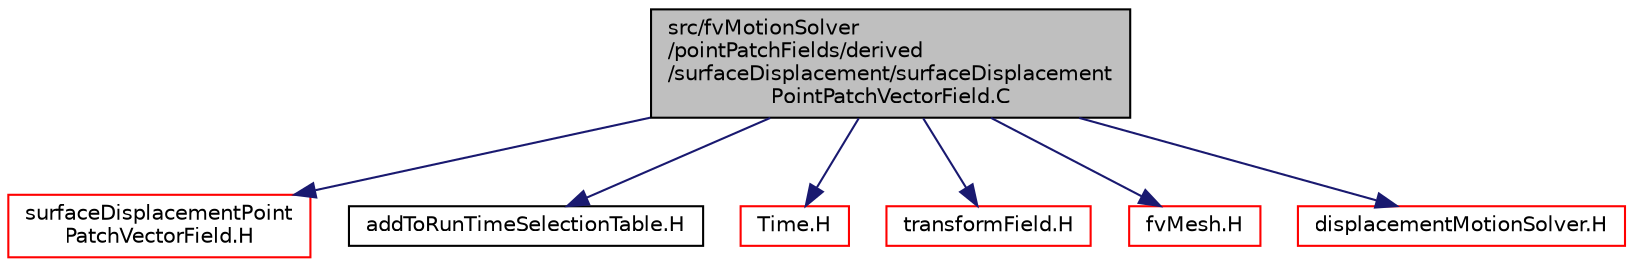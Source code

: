 digraph "src/fvMotionSolver/pointPatchFields/derived/surfaceDisplacement/surfaceDisplacementPointPatchVectorField.C"
{
  bgcolor="transparent";
  edge [fontname="Helvetica",fontsize="10",labelfontname="Helvetica",labelfontsize="10"];
  node [fontname="Helvetica",fontsize="10",shape=record];
  Node1 [label="src/fvMotionSolver\l/pointPatchFields/derived\l/surfaceDisplacement/surfaceDisplacement\lPointPatchVectorField.C",height=0.2,width=0.4,color="black", fillcolor="grey75", style="filled", fontcolor="black"];
  Node1 -> Node2 [color="midnightblue",fontsize="10",style="solid",fontname="Helvetica"];
  Node2 [label="surfaceDisplacementPoint\lPatchVectorField.H",height=0.2,width=0.4,color="red",URL="$a06225.html"];
  Node1 -> Node3 [color="midnightblue",fontsize="10",style="solid",fontname="Helvetica"];
  Node3 [label="addToRunTimeSelectionTable.H",height=0.2,width=0.4,color="black",URL="$a07839.html",tooltip="Macros for easy insertion into run-time selection tables. "];
  Node1 -> Node4 [color="midnightblue",fontsize="10",style="solid",fontname="Helvetica"];
  Node4 [label="Time.H",height=0.2,width=0.4,color="red",URL="$a07855.html"];
  Node1 -> Node5 [color="midnightblue",fontsize="10",style="solid",fontname="Helvetica"];
  Node5 [label="transformField.H",height=0.2,width=0.4,color="red",URL="$a07995.html",tooltip="Spatial transformation functions for primitive fields. "];
  Node1 -> Node6 [color="midnightblue",fontsize="10",style="solid",fontname="Helvetica"];
  Node6 [label="fvMesh.H",height=0.2,width=0.4,color="red",URL="$a05871.html"];
  Node1 -> Node7 [color="midnightblue",fontsize="10",style="solid",fontname="Helvetica"];
  Node7 [label="displacementMotionSolver.H",height=0.2,width=0.4,color="red",URL="$a04844.html"];
}
